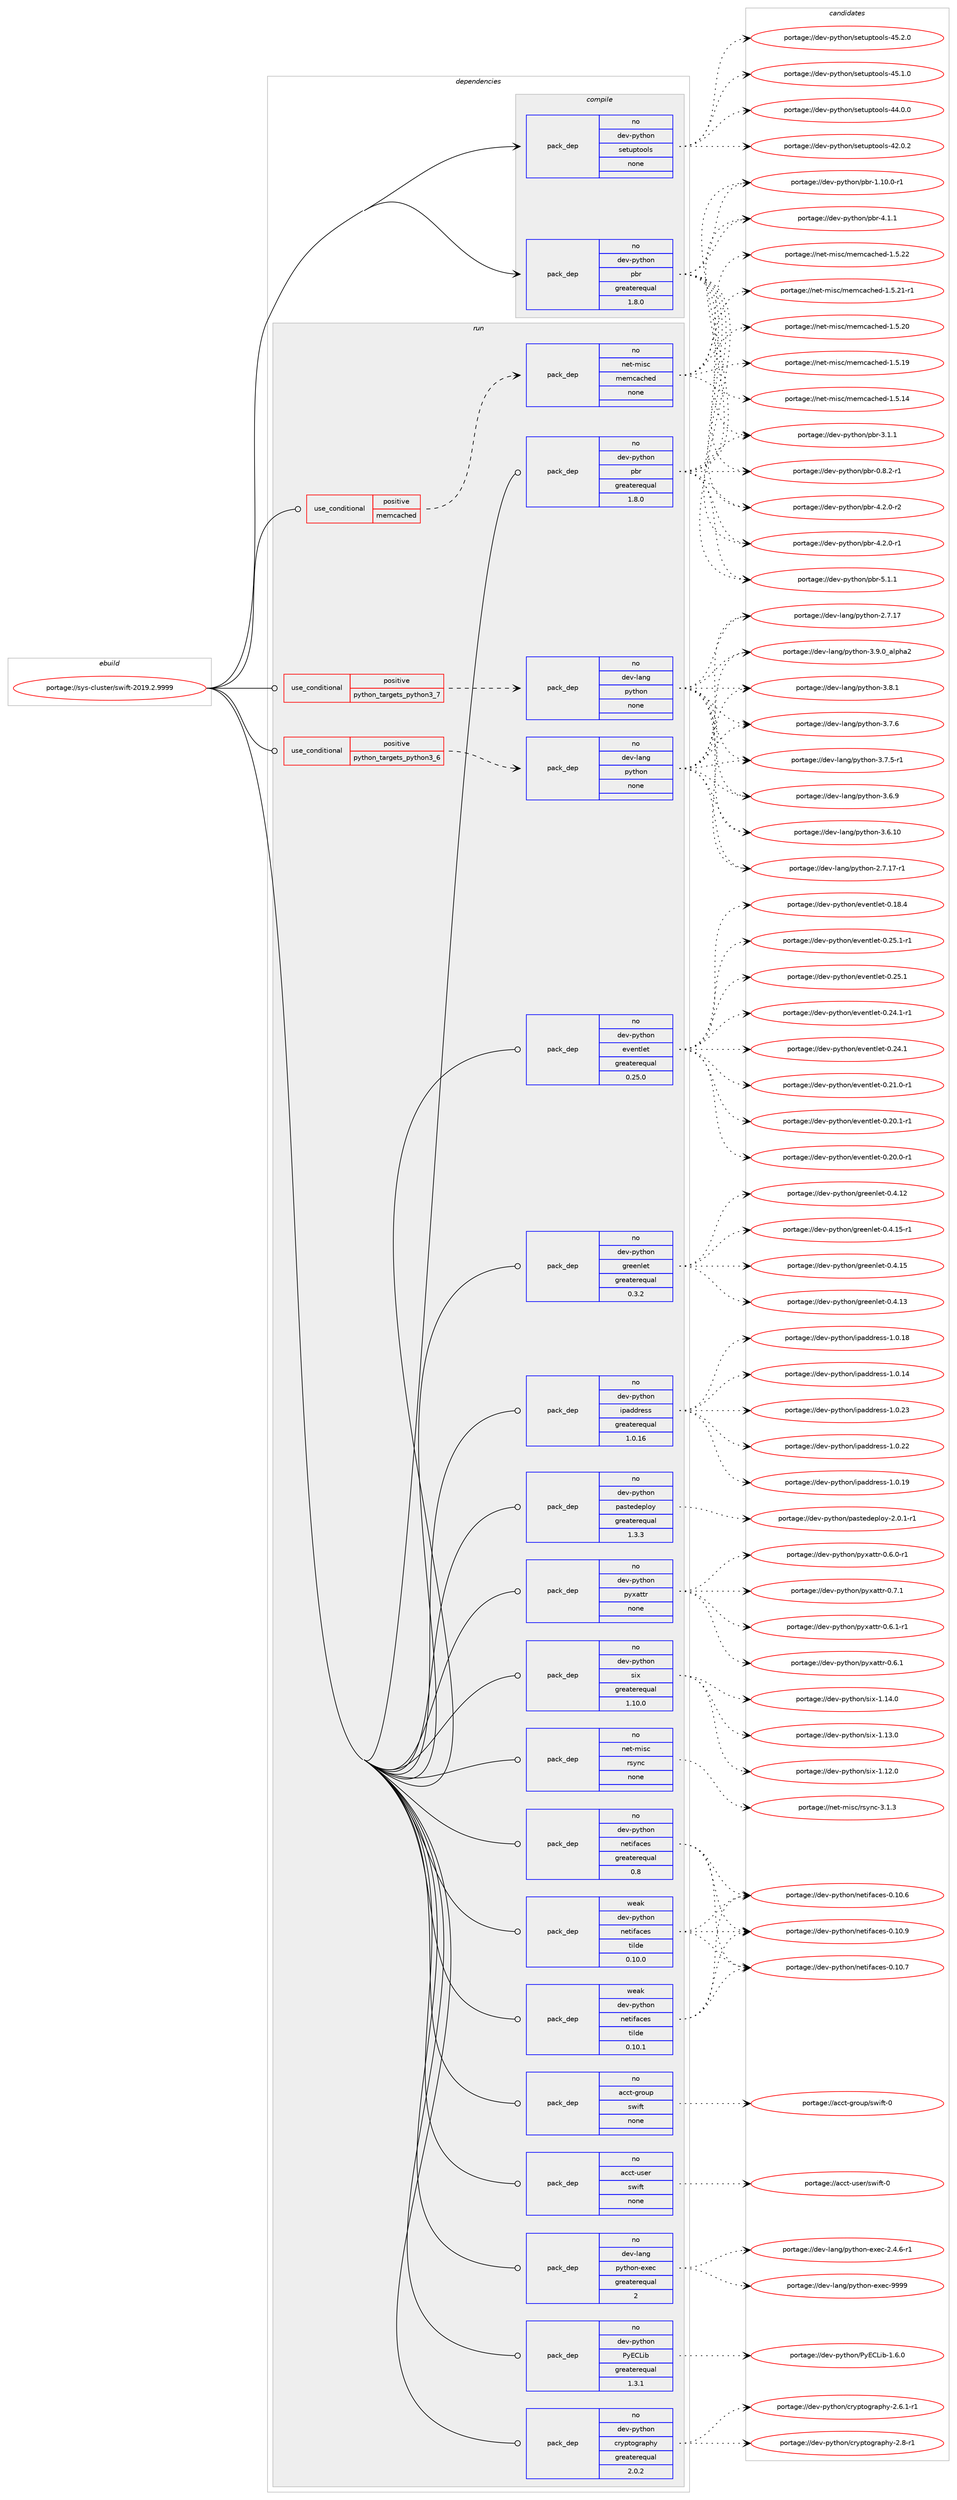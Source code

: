 digraph prolog {

# *************
# Graph options
# *************

newrank=true;
concentrate=true;
compound=true;
graph [rankdir=LR,fontname=Helvetica,fontsize=10,ranksep=1.5];#, ranksep=2.5, nodesep=0.2];
edge  [arrowhead=vee];
node  [fontname=Helvetica,fontsize=10];

# **********
# The ebuild
# **********

subgraph cluster_leftcol {
color=gray;
rank=same;
label=<<i>ebuild</i>>;
id [label="portage://sys-cluster/swift-2019.2.9999", color=red, width=4, href="../sys-cluster/swift-2019.2.9999.svg"];
}

# ****************
# The dependencies
# ****************

subgraph cluster_midcol {
color=gray;
label=<<i>dependencies</i>>;
subgraph cluster_compile {
fillcolor="#eeeeee";
style=filled;
label=<<i>compile</i>>;
subgraph pack42383 {
dependency54503 [label=<<TABLE BORDER="0" CELLBORDER="1" CELLSPACING="0" CELLPADDING="4" WIDTH="220"><TR><TD ROWSPAN="6" CELLPADDING="30">pack_dep</TD></TR><TR><TD WIDTH="110">no</TD></TR><TR><TD>dev-python</TD></TR><TR><TD>pbr</TD></TR><TR><TD>greaterequal</TD></TR><TR><TD>1.8.0</TD></TR></TABLE>>, shape=none, color=blue];
}
id:e -> dependency54503:w [weight=20,style="solid",arrowhead="vee"];
subgraph pack42384 {
dependency54504 [label=<<TABLE BORDER="0" CELLBORDER="1" CELLSPACING="0" CELLPADDING="4" WIDTH="220"><TR><TD ROWSPAN="6" CELLPADDING="30">pack_dep</TD></TR><TR><TD WIDTH="110">no</TD></TR><TR><TD>dev-python</TD></TR><TR><TD>setuptools</TD></TR><TR><TD>none</TD></TR><TR><TD></TD></TR></TABLE>>, shape=none, color=blue];
}
id:e -> dependency54504:w [weight=20,style="solid",arrowhead="vee"];
}
subgraph cluster_compileandrun {
fillcolor="#eeeeee";
style=filled;
label=<<i>compile and run</i>>;
}
subgraph cluster_run {
fillcolor="#eeeeee";
style=filled;
label=<<i>run</i>>;
subgraph cond10973 {
dependency54505 [label=<<TABLE BORDER="0" CELLBORDER="1" CELLSPACING="0" CELLPADDING="4"><TR><TD ROWSPAN="3" CELLPADDING="10">use_conditional</TD></TR><TR><TD>positive</TD></TR><TR><TD>memcached</TD></TR></TABLE>>, shape=none, color=red];
subgraph pack42385 {
dependency54506 [label=<<TABLE BORDER="0" CELLBORDER="1" CELLSPACING="0" CELLPADDING="4" WIDTH="220"><TR><TD ROWSPAN="6" CELLPADDING="30">pack_dep</TD></TR><TR><TD WIDTH="110">no</TD></TR><TR><TD>net-misc</TD></TR><TR><TD>memcached</TD></TR><TR><TD>none</TD></TR><TR><TD></TD></TR></TABLE>>, shape=none, color=blue];
}
dependency54505:e -> dependency54506:w [weight=20,style="dashed",arrowhead="vee"];
}
id:e -> dependency54505:w [weight=20,style="solid",arrowhead="odot"];
subgraph cond10974 {
dependency54507 [label=<<TABLE BORDER="0" CELLBORDER="1" CELLSPACING="0" CELLPADDING="4"><TR><TD ROWSPAN="3" CELLPADDING="10">use_conditional</TD></TR><TR><TD>positive</TD></TR><TR><TD>python_targets_python3_6</TD></TR></TABLE>>, shape=none, color=red];
subgraph pack42386 {
dependency54508 [label=<<TABLE BORDER="0" CELLBORDER="1" CELLSPACING="0" CELLPADDING="4" WIDTH="220"><TR><TD ROWSPAN="6" CELLPADDING="30">pack_dep</TD></TR><TR><TD WIDTH="110">no</TD></TR><TR><TD>dev-lang</TD></TR><TR><TD>python</TD></TR><TR><TD>none</TD></TR><TR><TD></TD></TR></TABLE>>, shape=none, color=blue];
}
dependency54507:e -> dependency54508:w [weight=20,style="dashed",arrowhead="vee"];
}
id:e -> dependency54507:w [weight=20,style="solid",arrowhead="odot"];
subgraph cond10975 {
dependency54509 [label=<<TABLE BORDER="0" CELLBORDER="1" CELLSPACING="0" CELLPADDING="4"><TR><TD ROWSPAN="3" CELLPADDING="10">use_conditional</TD></TR><TR><TD>positive</TD></TR><TR><TD>python_targets_python3_7</TD></TR></TABLE>>, shape=none, color=red];
subgraph pack42387 {
dependency54510 [label=<<TABLE BORDER="0" CELLBORDER="1" CELLSPACING="0" CELLPADDING="4" WIDTH="220"><TR><TD ROWSPAN="6" CELLPADDING="30">pack_dep</TD></TR><TR><TD WIDTH="110">no</TD></TR><TR><TD>dev-lang</TD></TR><TR><TD>python</TD></TR><TR><TD>none</TD></TR><TR><TD></TD></TR></TABLE>>, shape=none, color=blue];
}
dependency54509:e -> dependency54510:w [weight=20,style="dashed",arrowhead="vee"];
}
id:e -> dependency54509:w [weight=20,style="solid",arrowhead="odot"];
subgraph pack42388 {
dependency54511 [label=<<TABLE BORDER="0" CELLBORDER="1" CELLSPACING="0" CELLPADDING="4" WIDTH="220"><TR><TD ROWSPAN="6" CELLPADDING="30">pack_dep</TD></TR><TR><TD WIDTH="110">no</TD></TR><TR><TD>acct-group</TD></TR><TR><TD>swift</TD></TR><TR><TD>none</TD></TR><TR><TD></TD></TR></TABLE>>, shape=none, color=blue];
}
id:e -> dependency54511:w [weight=20,style="solid",arrowhead="odot"];
subgraph pack42389 {
dependency54512 [label=<<TABLE BORDER="0" CELLBORDER="1" CELLSPACING="0" CELLPADDING="4" WIDTH="220"><TR><TD ROWSPAN="6" CELLPADDING="30">pack_dep</TD></TR><TR><TD WIDTH="110">no</TD></TR><TR><TD>acct-user</TD></TR><TR><TD>swift</TD></TR><TR><TD>none</TD></TR><TR><TD></TD></TR></TABLE>>, shape=none, color=blue];
}
id:e -> dependency54512:w [weight=20,style="solid",arrowhead="odot"];
subgraph pack42390 {
dependency54513 [label=<<TABLE BORDER="0" CELLBORDER="1" CELLSPACING="0" CELLPADDING="4" WIDTH="220"><TR><TD ROWSPAN="6" CELLPADDING="30">pack_dep</TD></TR><TR><TD WIDTH="110">no</TD></TR><TR><TD>dev-lang</TD></TR><TR><TD>python-exec</TD></TR><TR><TD>greaterequal</TD></TR><TR><TD>2</TD></TR></TABLE>>, shape=none, color=blue];
}
id:e -> dependency54513:w [weight=20,style="solid",arrowhead="odot"];
subgraph pack42391 {
dependency54514 [label=<<TABLE BORDER="0" CELLBORDER="1" CELLSPACING="0" CELLPADDING="4" WIDTH="220"><TR><TD ROWSPAN="6" CELLPADDING="30">pack_dep</TD></TR><TR><TD WIDTH="110">no</TD></TR><TR><TD>dev-python</TD></TR><TR><TD>PyECLib</TD></TR><TR><TD>greaterequal</TD></TR><TR><TD>1.3.1</TD></TR></TABLE>>, shape=none, color=blue];
}
id:e -> dependency54514:w [weight=20,style="solid",arrowhead="odot"];
subgraph pack42392 {
dependency54515 [label=<<TABLE BORDER="0" CELLBORDER="1" CELLSPACING="0" CELLPADDING="4" WIDTH="220"><TR><TD ROWSPAN="6" CELLPADDING="30">pack_dep</TD></TR><TR><TD WIDTH="110">no</TD></TR><TR><TD>dev-python</TD></TR><TR><TD>cryptography</TD></TR><TR><TD>greaterequal</TD></TR><TR><TD>2.0.2</TD></TR></TABLE>>, shape=none, color=blue];
}
id:e -> dependency54515:w [weight=20,style="solid",arrowhead="odot"];
subgraph pack42393 {
dependency54516 [label=<<TABLE BORDER="0" CELLBORDER="1" CELLSPACING="0" CELLPADDING="4" WIDTH="220"><TR><TD ROWSPAN="6" CELLPADDING="30">pack_dep</TD></TR><TR><TD WIDTH="110">no</TD></TR><TR><TD>dev-python</TD></TR><TR><TD>eventlet</TD></TR><TR><TD>greaterequal</TD></TR><TR><TD>0.25.0</TD></TR></TABLE>>, shape=none, color=blue];
}
id:e -> dependency54516:w [weight=20,style="solid",arrowhead="odot"];
subgraph pack42394 {
dependency54517 [label=<<TABLE BORDER="0" CELLBORDER="1" CELLSPACING="0" CELLPADDING="4" WIDTH="220"><TR><TD ROWSPAN="6" CELLPADDING="30">pack_dep</TD></TR><TR><TD WIDTH="110">no</TD></TR><TR><TD>dev-python</TD></TR><TR><TD>greenlet</TD></TR><TR><TD>greaterequal</TD></TR><TR><TD>0.3.2</TD></TR></TABLE>>, shape=none, color=blue];
}
id:e -> dependency54517:w [weight=20,style="solid",arrowhead="odot"];
subgraph pack42395 {
dependency54518 [label=<<TABLE BORDER="0" CELLBORDER="1" CELLSPACING="0" CELLPADDING="4" WIDTH="220"><TR><TD ROWSPAN="6" CELLPADDING="30">pack_dep</TD></TR><TR><TD WIDTH="110">no</TD></TR><TR><TD>dev-python</TD></TR><TR><TD>ipaddress</TD></TR><TR><TD>greaterequal</TD></TR><TR><TD>1.0.16</TD></TR></TABLE>>, shape=none, color=blue];
}
id:e -> dependency54518:w [weight=20,style="solid",arrowhead="odot"];
subgraph pack42396 {
dependency54519 [label=<<TABLE BORDER="0" CELLBORDER="1" CELLSPACING="0" CELLPADDING="4" WIDTH="220"><TR><TD ROWSPAN="6" CELLPADDING="30">pack_dep</TD></TR><TR><TD WIDTH="110">no</TD></TR><TR><TD>dev-python</TD></TR><TR><TD>netifaces</TD></TR><TR><TD>greaterequal</TD></TR><TR><TD>0.8</TD></TR></TABLE>>, shape=none, color=blue];
}
id:e -> dependency54519:w [weight=20,style="solid",arrowhead="odot"];
subgraph pack42397 {
dependency54520 [label=<<TABLE BORDER="0" CELLBORDER="1" CELLSPACING="0" CELLPADDING="4" WIDTH="220"><TR><TD ROWSPAN="6" CELLPADDING="30">pack_dep</TD></TR><TR><TD WIDTH="110">no</TD></TR><TR><TD>dev-python</TD></TR><TR><TD>pastedeploy</TD></TR><TR><TD>greaterequal</TD></TR><TR><TD>1.3.3</TD></TR></TABLE>>, shape=none, color=blue];
}
id:e -> dependency54520:w [weight=20,style="solid",arrowhead="odot"];
subgraph pack42398 {
dependency54521 [label=<<TABLE BORDER="0" CELLBORDER="1" CELLSPACING="0" CELLPADDING="4" WIDTH="220"><TR><TD ROWSPAN="6" CELLPADDING="30">pack_dep</TD></TR><TR><TD WIDTH="110">no</TD></TR><TR><TD>dev-python</TD></TR><TR><TD>pbr</TD></TR><TR><TD>greaterequal</TD></TR><TR><TD>1.8.0</TD></TR></TABLE>>, shape=none, color=blue];
}
id:e -> dependency54521:w [weight=20,style="solid",arrowhead="odot"];
subgraph pack42399 {
dependency54522 [label=<<TABLE BORDER="0" CELLBORDER="1" CELLSPACING="0" CELLPADDING="4" WIDTH="220"><TR><TD ROWSPAN="6" CELLPADDING="30">pack_dep</TD></TR><TR><TD WIDTH="110">no</TD></TR><TR><TD>dev-python</TD></TR><TR><TD>pyxattr</TD></TR><TR><TD>none</TD></TR><TR><TD></TD></TR></TABLE>>, shape=none, color=blue];
}
id:e -> dependency54522:w [weight=20,style="solid",arrowhead="odot"];
subgraph pack42400 {
dependency54523 [label=<<TABLE BORDER="0" CELLBORDER="1" CELLSPACING="0" CELLPADDING="4" WIDTH="220"><TR><TD ROWSPAN="6" CELLPADDING="30">pack_dep</TD></TR><TR><TD WIDTH="110">no</TD></TR><TR><TD>dev-python</TD></TR><TR><TD>six</TD></TR><TR><TD>greaterequal</TD></TR><TR><TD>1.10.0</TD></TR></TABLE>>, shape=none, color=blue];
}
id:e -> dependency54523:w [weight=20,style="solid",arrowhead="odot"];
subgraph pack42401 {
dependency54524 [label=<<TABLE BORDER="0" CELLBORDER="1" CELLSPACING="0" CELLPADDING="4" WIDTH="220"><TR><TD ROWSPAN="6" CELLPADDING="30">pack_dep</TD></TR><TR><TD WIDTH="110">no</TD></TR><TR><TD>net-misc</TD></TR><TR><TD>rsync</TD></TR><TR><TD>none</TD></TR><TR><TD></TD></TR></TABLE>>, shape=none, color=blue];
}
id:e -> dependency54524:w [weight=20,style="solid",arrowhead="odot"];
subgraph pack42402 {
dependency54525 [label=<<TABLE BORDER="0" CELLBORDER="1" CELLSPACING="0" CELLPADDING="4" WIDTH="220"><TR><TD ROWSPAN="6" CELLPADDING="30">pack_dep</TD></TR><TR><TD WIDTH="110">weak</TD></TR><TR><TD>dev-python</TD></TR><TR><TD>netifaces</TD></TR><TR><TD>tilde</TD></TR><TR><TD>0.10.0</TD></TR></TABLE>>, shape=none, color=blue];
}
id:e -> dependency54525:w [weight=20,style="solid",arrowhead="odot"];
subgraph pack42403 {
dependency54526 [label=<<TABLE BORDER="0" CELLBORDER="1" CELLSPACING="0" CELLPADDING="4" WIDTH="220"><TR><TD ROWSPAN="6" CELLPADDING="30">pack_dep</TD></TR><TR><TD WIDTH="110">weak</TD></TR><TR><TD>dev-python</TD></TR><TR><TD>netifaces</TD></TR><TR><TD>tilde</TD></TR><TR><TD>0.10.1</TD></TR></TABLE>>, shape=none, color=blue];
}
id:e -> dependency54526:w [weight=20,style="solid",arrowhead="odot"];
}
}

# **************
# The candidates
# **************

subgraph cluster_choices {
rank=same;
color=gray;
label=<<i>candidates</i>>;

subgraph choice42383 {
color=black;
nodesep=1;
choice100101118451121211161041111104711298114455346494649 [label="portage://dev-python/pbr-5.1.1", color=red, width=4,href="../dev-python/pbr-5.1.1.svg"];
choice1001011184511212111610411111047112981144552465046484511450 [label="portage://dev-python/pbr-4.2.0-r2", color=red, width=4,href="../dev-python/pbr-4.2.0-r2.svg"];
choice1001011184511212111610411111047112981144552465046484511449 [label="portage://dev-python/pbr-4.2.0-r1", color=red, width=4,href="../dev-python/pbr-4.2.0-r1.svg"];
choice100101118451121211161041111104711298114455246494649 [label="portage://dev-python/pbr-4.1.1", color=red, width=4,href="../dev-python/pbr-4.1.1.svg"];
choice100101118451121211161041111104711298114455146494649 [label="portage://dev-python/pbr-3.1.1", color=red, width=4,href="../dev-python/pbr-3.1.1.svg"];
choice100101118451121211161041111104711298114454946494846484511449 [label="portage://dev-python/pbr-1.10.0-r1", color=red, width=4,href="../dev-python/pbr-1.10.0-r1.svg"];
choice1001011184511212111610411111047112981144548465646504511449 [label="portage://dev-python/pbr-0.8.2-r1", color=red, width=4,href="../dev-python/pbr-0.8.2-r1.svg"];
dependency54503:e -> choice100101118451121211161041111104711298114455346494649:w [style=dotted,weight="100"];
dependency54503:e -> choice1001011184511212111610411111047112981144552465046484511450:w [style=dotted,weight="100"];
dependency54503:e -> choice1001011184511212111610411111047112981144552465046484511449:w [style=dotted,weight="100"];
dependency54503:e -> choice100101118451121211161041111104711298114455246494649:w [style=dotted,weight="100"];
dependency54503:e -> choice100101118451121211161041111104711298114455146494649:w [style=dotted,weight="100"];
dependency54503:e -> choice100101118451121211161041111104711298114454946494846484511449:w [style=dotted,weight="100"];
dependency54503:e -> choice1001011184511212111610411111047112981144548465646504511449:w [style=dotted,weight="100"];
}
subgraph choice42384 {
color=black;
nodesep=1;
choice100101118451121211161041111104711510111611711211611111110811545525346504648 [label="portage://dev-python/setuptools-45.2.0", color=red, width=4,href="../dev-python/setuptools-45.2.0.svg"];
choice100101118451121211161041111104711510111611711211611111110811545525346494648 [label="portage://dev-python/setuptools-45.1.0", color=red, width=4,href="../dev-python/setuptools-45.1.0.svg"];
choice100101118451121211161041111104711510111611711211611111110811545525246484648 [label="portage://dev-python/setuptools-44.0.0", color=red, width=4,href="../dev-python/setuptools-44.0.0.svg"];
choice100101118451121211161041111104711510111611711211611111110811545525046484650 [label="portage://dev-python/setuptools-42.0.2", color=red, width=4,href="../dev-python/setuptools-42.0.2.svg"];
dependency54504:e -> choice100101118451121211161041111104711510111611711211611111110811545525346504648:w [style=dotted,weight="100"];
dependency54504:e -> choice100101118451121211161041111104711510111611711211611111110811545525346494648:w [style=dotted,weight="100"];
dependency54504:e -> choice100101118451121211161041111104711510111611711211611111110811545525246484648:w [style=dotted,weight="100"];
dependency54504:e -> choice100101118451121211161041111104711510111611711211611111110811545525046484650:w [style=dotted,weight="100"];
}
subgraph choice42385 {
color=black;
nodesep=1;
choice11010111645109105115994710910110999979910410110045494653465050 [label="portage://net-misc/memcached-1.5.22", color=red, width=4,href="../net-misc/memcached-1.5.22.svg"];
choice110101116451091051159947109101109999799104101100454946534650494511449 [label="portage://net-misc/memcached-1.5.21-r1", color=red, width=4,href="../net-misc/memcached-1.5.21-r1.svg"];
choice11010111645109105115994710910110999979910410110045494653465048 [label="portage://net-misc/memcached-1.5.20", color=red, width=4,href="../net-misc/memcached-1.5.20.svg"];
choice11010111645109105115994710910110999979910410110045494653464957 [label="portage://net-misc/memcached-1.5.19", color=red, width=4,href="../net-misc/memcached-1.5.19.svg"];
choice11010111645109105115994710910110999979910410110045494653464952 [label="portage://net-misc/memcached-1.5.14", color=red, width=4,href="../net-misc/memcached-1.5.14.svg"];
dependency54506:e -> choice11010111645109105115994710910110999979910410110045494653465050:w [style=dotted,weight="100"];
dependency54506:e -> choice110101116451091051159947109101109999799104101100454946534650494511449:w [style=dotted,weight="100"];
dependency54506:e -> choice11010111645109105115994710910110999979910410110045494653465048:w [style=dotted,weight="100"];
dependency54506:e -> choice11010111645109105115994710910110999979910410110045494653464957:w [style=dotted,weight="100"];
dependency54506:e -> choice11010111645109105115994710910110999979910410110045494653464952:w [style=dotted,weight="100"];
}
subgraph choice42386 {
color=black;
nodesep=1;
choice10010111845108971101034711212111610411111045514657464895971081121049750 [label="portage://dev-lang/python-3.9.0_alpha2", color=red, width=4,href="../dev-lang/python-3.9.0_alpha2.svg"];
choice100101118451089711010347112121116104111110455146564649 [label="portage://dev-lang/python-3.8.1", color=red, width=4,href="../dev-lang/python-3.8.1.svg"];
choice100101118451089711010347112121116104111110455146554654 [label="portage://dev-lang/python-3.7.6", color=red, width=4,href="../dev-lang/python-3.7.6.svg"];
choice1001011184510897110103471121211161041111104551465546534511449 [label="portage://dev-lang/python-3.7.5-r1", color=red, width=4,href="../dev-lang/python-3.7.5-r1.svg"];
choice100101118451089711010347112121116104111110455146544657 [label="portage://dev-lang/python-3.6.9", color=red, width=4,href="../dev-lang/python-3.6.9.svg"];
choice10010111845108971101034711212111610411111045514654464948 [label="portage://dev-lang/python-3.6.10", color=red, width=4,href="../dev-lang/python-3.6.10.svg"];
choice100101118451089711010347112121116104111110455046554649554511449 [label="portage://dev-lang/python-2.7.17-r1", color=red, width=4,href="../dev-lang/python-2.7.17-r1.svg"];
choice10010111845108971101034711212111610411111045504655464955 [label="portage://dev-lang/python-2.7.17", color=red, width=4,href="../dev-lang/python-2.7.17.svg"];
dependency54508:e -> choice10010111845108971101034711212111610411111045514657464895971081121049750:w [style=dotted,weight="100"];
dependency54508:e -> choice100101118451089711010347112121116104111110455146564649:w [style=dotted,weight="100"];
dependency54508:e -> choice100101118451089711010347112121116104111110455146554654:w [style=dotted,weight="100"];
dependency54508:e -> choice1001011184510897110103471121211161041111104551465546534511449:w [style=dotted,weight="100"];
dependency54508:e -> choice100101118451089711010347112121116104111110455146544657:w [style=dotted,weight="100"];
dependency54508:e -> choice10010111845108971101034711212111610411111045514654464948:w [style=dotted,weight="100"];
dependency54508:e -> choice100101118451089711010347112121116104111110455046554649554511449:w [style=dotted,weight="100"];
dependency54508:e -> choice10010111845108971101034711212111610411111045504655464955:w [style=dotted,weight="100"];
}
subgraph choice42387 {
color=black;
nodesep=1;
choice10010111845108971101034711212111610411111045514657464895971081121049750 [label="portage://dev-lang/python-3.9.0_alpha2", color=red, width=4,href="../dev-lang/python-3.9.0_alpha2.svg"];
choice100101118451089711010347112121116104111110455146564649 [label="portage://dev-lang/python-3.8.1", color=red, width=4,href="../dev-lang/python-3.8.1.svg"];
choice100101118451089711010347112121116104111110455146554654 [label="portage://dev-lang/python-3.7.6", color=red, width=4,href="../dev-lang/python-3.7.6.svg"];
choice1001011184510897110103471121211161041111104551465546534511449 [label="portage://dev-lang/python-3.7.5-r1", color=red, width=4,href="../dev-lang/python-3.7.5-r1.svg"];
choice100101118451089711010347112121116104111110455146544657 [label="portage://dev-lang/python-3.6.9", color=red, width=4,href="../dev-lang/python-3.6.9.svg"];
choice10010111845108971101034711212111610411111045514654464948 [label="portage://dev-lang/python-3.6.10", color=red, width=4,href="../dev-lang/python-3.6.10.svg"];
choice100101118451089711010347112121116104111110455046554649554511449 [label="portage://dev-lang/python-2.7.17-r1", color=red, width=4,href="../dev-lang/python-2.7.17-r1.svg"];
choice10010111845108971101034711212111610411111045504655464955 [label="portage://dev-lang/python-2.7.17", color=red, width=4,href="../dev-lang/python-2.7.17.svg"];
dependency54510:e -> choice10010111845108971101034711212111610411111045514657464895971081121049750:w [style=dotted,weight="100"];
dependency54510:e -> choice100101118451089711010347112121116104111110455146564649:w [style=dotted,weight="100"];
dependency54510:e -> choice100101118451089711010347112121116104111110455146554654:w [style=dotted,weight="100"];
dependency54510:e -> choice1001011184510897110103471121211161041111104551465546534511449:w [style=dotted,weight="100"];
dependency54510:e -> choice100101118451089711010347112121116104111110455146544657:w [style=dotted,weight="100"];
dependency54510:e -> choice10010111845108971101034711212111610411111045514654464948:w [style=dotted,weight="100"];
dependency54510:e -> choice100101118451089711010347112121116104111110455046554649554511449:w [style=dotted,weight="100"];
dependency54510:e -> choice10010111845108971101034711212111610411111045504655464955:w [style=dotted,weight="100"];
}
subgraph choice42388 {
color=black;
nodesep=1;
choice97999911645103114111117112471151191051021164548 [label="portage://acct-group/swift-0", color=red, width=4,href="../acct-group/swift-0.svg"];
dependency54511:e -> choice97999911645103114111117112471151191051021164548:w [style=dotted,weight="100"];
}
subgraph choice42389 {
color=black;
nodesep=1;
choice97999911645117115101114471151191051021164548 [label="portage://acct-user/swift-0", color=red, width=4,href="../acct-user/swift-0.svg"];
dependency54512:e -> choice97999911645117115101114471151191051021164548:w [style=dotted,weight="100"];
}
subgraph choice42390 {
color=black;
nodesep=1;
choice10010111845108971101034711212111610411111045101120101994557575757 [label="portage://dev-lang/python-exec-9999", color=red, width=4,href="../dev-lang/python-exec-9999.svg"];
choice10010111845108971101034711212111610411111045101120101994550465246544511449 [label="portage://dev-lang/python-exec-2.4.6-r1", color=red, width=4,href="../dev-lang/python-exec-2.4.6-r1.svg"];
dependency54513:e -> choice10010111845108971101034711212111610411111045101120101994557575757:w [style=dotted,weight="100"];
dependency54513:e -> choice10010111845108971101034711212111610411111045101120101994550465246544511449:w [style=dotted,weight="100"];
}
subgraph choice42391 {
color=black;
nodesep=1;
choice10010111845112121116104111110478012169677610598454946544648 [label="portage://dev-python/PyECLib-1.6.0", color=red, width=4,href="../dev-python/PyECLib-1.6.0.svg"];
dependency54514:e -> choice10010111845112121116104111110478012169677610598454946544648:w [style=dotted,weight="100"];
}
subgraph choice42392 {
color=black;
nodesep=1;
choice10010111845112121116104111110479911412111211611110311497112104121455046564511449 [label="portage://dev-python/cryptography-2.8-r1", color=red, width=4,href="../dev-python/cryptography-2.8-r1.svg"];
choice100101118451121211161041111104799114121112116111103114971121041214550465446494511449 [label="portage://dev-python/cryptography-2.6.1-r1", color=red, width=4,href="../dev-python/cryptography-2.6.1-r1.svg"];
dependency54515:e -> choice10010111845112121116104111110479911412111211611110311497112104121455046564511449:w [style=dotted,weight="100"];
dependency54515:e -> choice100101118451121211161041111104799114121112116111103114971121041214550465446494511449:w [style=dotted,weight="100"];
}
subgraph choice42393 {
color=black;
nodesep=1;
choice1001011184511212111610411111047101118101110116108101116454846505346494511449 [label="portage://dev-python/eventlet-0.25.1-r1", color=red, width=4,href="../dev-python/eventlet-0.25.1-r1.svg"];
choice100101118451121211161041111104710111810111011610810111645484650534649 [label="portage://dev-python/eventlet-0.25.1", color=red, width=4,href="../dev-python/eventlet-0.25.1.svg"];
choice1001011184511212111610411111047101118101110116108101116454846505246494511449 [label="portage://dev-python/eventlet-0.24.1-r1", color=red, width=4,href="../dev-python/eventlet-0.24.1-r1.svg"];
choice100101118451121211161041111104710111810111011610810111645484650524649 [label="portage://dev-python/eventlet-0.24.1", color=red, width=4,href="../dev-python/eventlet-0.24.1.svg"];
choice1001011184511212111610411111047101118101110116108101116454846504946484511449 [label="portage://dev-python/eventlet-0.21.0-r1", color=red, width=4,href="../dev-python/eventlet-0.21.0-r1.svg"];
choice1001011184511212111610411111047101118101110116108101116454846504846494511449 [label="portage://dev-python/eventlet-0.20.1-r1", color=red, width=4,href="../dev-python/eventlet-0.20.1-r1.svg"];
choice1001011184511212111610411111047101118101110116108101116454846504846484511449 [label="portage://dev-python/eventlet-0.20.0-r1", color=red, width=4,href="../dev-python/eventlet-0.20.0-r1.svg"];
choice100101118451121211161041111104710111810111011610810111645484649564652 [label="portage://dev-python/eventlet-0.18.4", color=red, width=4,href="../dev-python/eventlet-0.18.4.svg"];
dependency54516:e -> choice1001011184511212111610411111047101118101110116108101116454846505346494511449:w [style=dotted,weight="100"];
dependency54516:e -> choice100101118451121211161041111104710111810111011610810111645484650534649:w [style=dotted,weight="100"];
dependency54516:e -> choice1001011184511212111610411111047101118101110116108101116454846505246494511449:w [style=dotted,weight="100"];
dependency54516:e -> choice100101118451121211161041111104710111810111011610810111645484650524649:w [style=dotted,weight="100"];
dependency54516:e -> choice1001011184511212111610411111047101118101110116108101116454846504946484511449:w [style=dotted,weight="100"];
dependency54516:e -> choice1001011184511212111610411111047101118101110116108101116454846504846494511449:w [style=dotted,weight="100"];
dependency54516:e -> choice1001011184511212111610411111047101118101110116108101116454846504846484511449:w [style=dotted,weight="100"];
dependency54516:e -> choice100101118451121211161041111104710111810111011610810111645484649564652:w [style=dotted,weight="100"];
}
subgraph choice42394 {
color=black;
nodesep=1;
choice1001011184511212111610411111047103114101101110108101116454846524649534511449 [label="portage://dev-python/greenlet-0.4.15-r1", color=red, width=4,href="../dev-python/greenlet-0.4.15-r1.svg"];
choice100101118451121211161041111104710311410110111010810111645484652464953 [label="portage://dev-python/greenlet-0.4.15", color=red, width=4,href="../dev-python/greenlet-0.4.15.svg"];
choice100101118451121211161041111104710311410110111010810111645484652464951 [label="portage://dev-python/greenlet-0.4.13", color=red, width=4,href="../dev-python/greenlet-0.4.13.svg"];
choice100101118451121211161041111104710311410110111010810111645484652464950 [label="portage://dev-python/greenlet-0.4.12", color=red, width=4,href="../dev-python/greenlet-0.4.12.svg"];
dependency54517:e -> choice1001011184511212111610411111047103114101101110108101116454846524649534511449:w [style=dotted,weight="100"];
dependency54517:e -> choice100101118451121211161041111104710311410110111010810111645484652464953:w [style=dotted,weight="100"];
dependency54517:e -> choice100101118451121211161041111104710311410110111010810111645484652464951:w [style=dotted,weight="100"];
dependency54517:e -> choice100101118451121211161041111104710311410110111010810111645484652464950:w [style=dotted,weight="100"];
}
subgraph choice42395 {
color=black;
nodesep=1;
choice10010111845112121116104111110471051129710010011410111511545494648465051 [label="portage://dev-python/ipaddress-1.0.23", color=red, width=4,href="../dev-python/ipaddress-1.0.23.svg"];
choice10010111845112121116104111110471051129710010011410111511545494648465050 [label="portage://dev-python/ipaddress-1.0.22", color=red, width=4,href="../dev-python/ipaddress-1.0.22.svg"];
choice10010111845112121116104111110471051129710010011410111511545494648464957 [label="portage://dev-python/ipaddress-1.0.19", color=red, width=4,href="../dev-python/ipaddress-1.0.19.svg"];
choice10010111845112121116104111110471051129710010011410111511545494648464956 [label="portage://dev-python/ipaddress-1.0.18", color=red, width=4,href="../dev-python/ipaddress-1.0.18.svg"];
choice10010111845112121116104111110471051129710010011410111511545494648464952 [label="portage://dev-python/ipaddress-1.0.14", color=red, width=4,href="../dev-python/ipaddress-1.0.14.svg"];
dependency54518:e -> choice10010111845112121116104111110471051129710010011410111511545494648465051:w [style=dotted,weight="100"];
dependency54518:e -> choice10010111845112121116104111110471051129710010011410111511545494648465050:w [style=dotted,weight="100"];
dependency54518:e -> choice10010111845112121116104111110471051129710010011410111511545494648464957:w [style=dotted,weight="100"];
dependency54518:e -> choice10010111845112121116104111110471051129710010011410111511545494648464956:w [style=dotted,weight="100"];
dependency54518:e -> choice10010111845112121116104111110471051129710010011410111511545494648464952:w [style=dotted,weight="100"];
}
subgraph choice42396 {
color=black;
nodesep=1;
choice1001011184511212111610411111047110101116105102979910111545484649484657 [label="portage://dev-python/netifaces-0.10.9", color=red, width=4,href="../dev-python/netifaces-0.10.9.svg"];
choice1001011184511212111610411111047110101116105102979910111545484649484655 [label="portage://dev-python/netifaces-0.10.7", color=red, width=4,href="../dev-python/netifaces-0.10.7.svg"];
choice1001011184511212111610411111047110101116105102979910111545484649484654 [label="portage://dev-python/netifaces-0.10.6", color=red, width=4,href="../dev-python/netifaces-0.10.6.svg"];
dependency54519:e -> choice1001011184511212111610411111047110101116105102979910111545484649484657:w [style=dotted,weight="100"];
dependency54519:e -> choice1001011184511212111610411111047110101116105102979910111545484649484655:w [style=dotted,weight="100"];
dependency54519:e -> choice1001011184511212111610411111047110101116105102979910111545484649484654:w [style=dotted,weight="100"];
}
subgraph choice42397 {
color=black;
nodesep=1;
choice1001011184511212111610411111047112971151161011001011121081111214550464846494511449 [label="portage://dev-python/pastedeploy-2.0.1-r1", color=red, width=4,href="../dev-python/pastedeploy-2.0.1-r1.svg"];
dependency54520:e -> choice1001011184511212111610411111047112971151161011001011121081111214550464846494511449:w [style=dotted,weight="100"];
}
subgraph choice42398 {
color=black;
nodesep=1;
choice100101118451121211161041111104711298114455346494649 [label="portage://dev-python/pbr-5.1.1", color=red, width=4,href="../dev-python/pbr-5.1.1.svg"];
choice1001011184511212111610411111047112981144552465046484511450 [label="portage://dev-python/pbr-4.2.0-r2", color=red, width=4,href="../dev-python/pbr-4.2.0-r2.svg"];
choice1001011184511212111610411111047112981144552465046484511449 [label="portage://dev-python/pbr-4.2.0-r1", color=red, width=4,href="../dev-python/pbr-4.2.0-r1.svg"];
choice100101118451121211161041111104711298114455246494649 [label="portage://dev-python/pbr-4.1.1", color=red, width=4,href="../dev-python/pbr-4.1.1.svg"];
choice100101118451121211161041111104711298114455146494649 [label="portage://dev-python/pbr-3.1.1", color=red, width=4,href="../dev-python/pbr-3.1.1.svg"];
choice100101118451121211161041111104711298114454946494846484511449 [label="portage://dev-python/pbr-1.10.0-r1", color=red, width=4,href="../dev-python/pbr-1.10.0-r1.svg"];
choice1001011184511212111610411111047112981144548465646504511449 [label="portage://dev-python/pbr-0.8.2-r1", color=red, width=4,href="../dev-python/pbr-0.8.2-r1.svg"];
dependency54521:e -> choice100101118451121211161041111104711298114455346494649:w [style=dotted,weight="100"];
dependency54521:e -> choice1001011184511212111610411111047112981144552465046484511450:w [style=dotted,weight="100"];
dependency54521:e -> choice1001011184511212111610411111047112981144552465046484511449:w [style=dotted,weight="100"];
dependency54521:e -> choice100101118451121211161041111104711298114455246494649:w [style=dotted,weight="100"];
dependency54521:e -> choice100101118451121211161041111104711298114455146494649:w [style=dotted,weight="100"];
dependency54521:e -> choice100101118451121211161041111104711298114454946494846484511449:w [style=dotted,weight="100"];
dependency54521:e -> choice1001011184511212111610411111047112981144548465646504511449:w [style=dotted,weight="100"];
}
subgraph choice42399 {
color=black;
nodesep=1;
choice100101118451121211161041111104711212112097116116114454846554649 [label="portage://dev-python/pyxattr-0.7.1", color=red, width=4,href="../dev-python/pyxattr-0.7.1.svg"];
choice1001011184511212111610411111047112121120971161161144548465446494511449 [label="portage://dev-python/pyxattr-0.6.1-r1", color=red, width=4,href="../dev-python/pyxattr-0.6.1-r1.svg"];
choice100101118451121211161041111104711212112097116116114454846544649 [label="portage://dev-python/pyxattr-0.6.1", color=red, width=4,href="../dev-python/pyxattr-0.6.1.svg"];
choice1001011184511212111610411111047112121120971161161144548465446484511449 [label="portage://dev-python/pyxattr-0.6.0-r1", color=red, width=4,href="../dev-python/pyxattr-0.6.0-r1.svg"];
dependency54522:e -> choice100101118451121211161041111104711212112097116116114454846554649:w [style=dotted,weight="100"];
dependency54522:e -> choice1001011184511212111610411111047112121120971161161144548465446494511449:w [style=dotted,weight="100"];
dependency54522:e -> choice100101118451121211161041111104711212112097116116114454846544649:w [style=dotted,weight="100"];
dependency54522:e -> choice1001011184511212111610411111047112121120971161161144548465446484511449:w [style=dotted,weight="100"];
}
subgraph choice42400 {
color=black;
nodesep=1;
choice100101118451121211161041111104711510512045494649524648 [label="portage://dev-python/six-1.14.0", color=red, width=4,href="../dev-python/six-1.14.0.svg"];
choice100101118451121211161041111104711510512045494649514648 [label="portage://dev-python/six-1.13.0", color=red, width=4,href="../dev-python/six-1.13.0.svg"];
choice100101118451121211161041111104711510512045494649504648 [label="portage://dev-python/six-1.12.0", color=red, width=4,href="../dev-python/six-1.12.0.svg"];
dependency54523:e -> choice100101118451121211161041111104711510512045494649524648:w [style=dotted,weight="100"];
dependency54523:e -> choice100101118451121211161041111104711510512045494649514648:w [style=dotted,weight="100"];
dependency54523:e -> choice100101118451121211161041111104711510512045494649504648:w [style=dotted,weight="100"];
}
subgraph choice42401 {
color=black;
nodesep=1;
choice11010111645109105115994711411512111099455146494651 [label="portage://net-misc/rsync-3.1.3", color=red, width=4,href="../net-misc/rsync-3.1.3.svg"];
dependency54524:e -> choice11010111645109105115994711411512111099455146494651:w [style=dotted,weight="100"];
}
subgraph choice42402 {
color=black;
nodesep=1;
choice1001011184511212111610411111047110101116105102979910111545484649484657 [label="portage://dev-python/netifaces-0.10.9", color=red, width=4,href="../dev-python/netifaces-0.10.9.svg"];
choice1001011184511212111610411111047110101116105102979910111545484649484655 [label="portage://dev-python/netifaces-0.10.7", color=red, width=4,href="../dev-python/netifaces-0.10.7.svg"];
choice1001011184511212111610411111047110101116105102979910111545484649484654 [label="portage://dev-python/netifaces-0.10.6", color=red, width=4,href="../dev-python/netifaces-0.10.6.svg"];
dependency54525:e -> choice1001011184511212111610411111047110101116105102979910111545484649484657:w [style=dotted,weight="100"];
dependency54525:e -> choice1001011184511212111610411111047110101116105102979910111545484649484655:w [style=dotted,weight="100"];
dependency54525:e -> choice1001011184511212111610411111047110101116105102979910111545484649484654:w [style=dotted,weight="100"];
}
subgraph choice42403 {
color=black;
nodesep=1;
choice1001011184511212111610411111047110101116105102979910111545484649484657 [label="portage://dev-python/netifaces-0.10.9", color=red, width=4,href="../dev-python/netifaces-0.10.9.svg"];
choice1001011184511212111610411111047110101116105102979910111545484649484655 [label="portage://dev-python/netifaces-0.10.7", color=red, width=4,href="../dev-python/netifaces-0.10.7.svg"];
choice1001011184511212111610411111047110101116105102979910111545484649484654 [label="portage://dev-python/netifaces-0.10.6", color=red, width=4,href="../dev-python/netifaces-0.10.6.svg"];
dependency54526:e -> choice1001011184511212111610411111047110101116105102979910111545484649484657:w [style=dotted,weight="100"];
dependency54526:e -> choice1001011184511212111610411111047110101116105102979910111545484649484655:w [style=dotted,weight="100"];
dependency54526:e -> choice1001011184511212111610411111047110101116105102979910111545484649484654:w [style=dotted,weight="100"];
}
}

}
